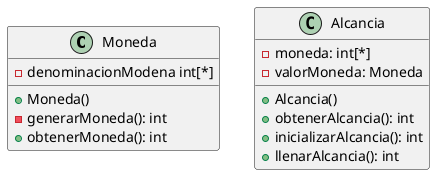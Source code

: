 @startuml ProyectoAlcancia 

class Moneda {
    - denominacionModena int[*] 
    + Moneda()
    - generarMoneda(): int
    + obtenerMoneda(): int
}

class Alcancia {
    - moneda: int[*]
    - valorMoneda: Moneda
    + Alcancia()
    + obtenerAlcancia(): int
    + inicializarAlcancia(): int
    + llenarAlcancia(): int
}

@endluml